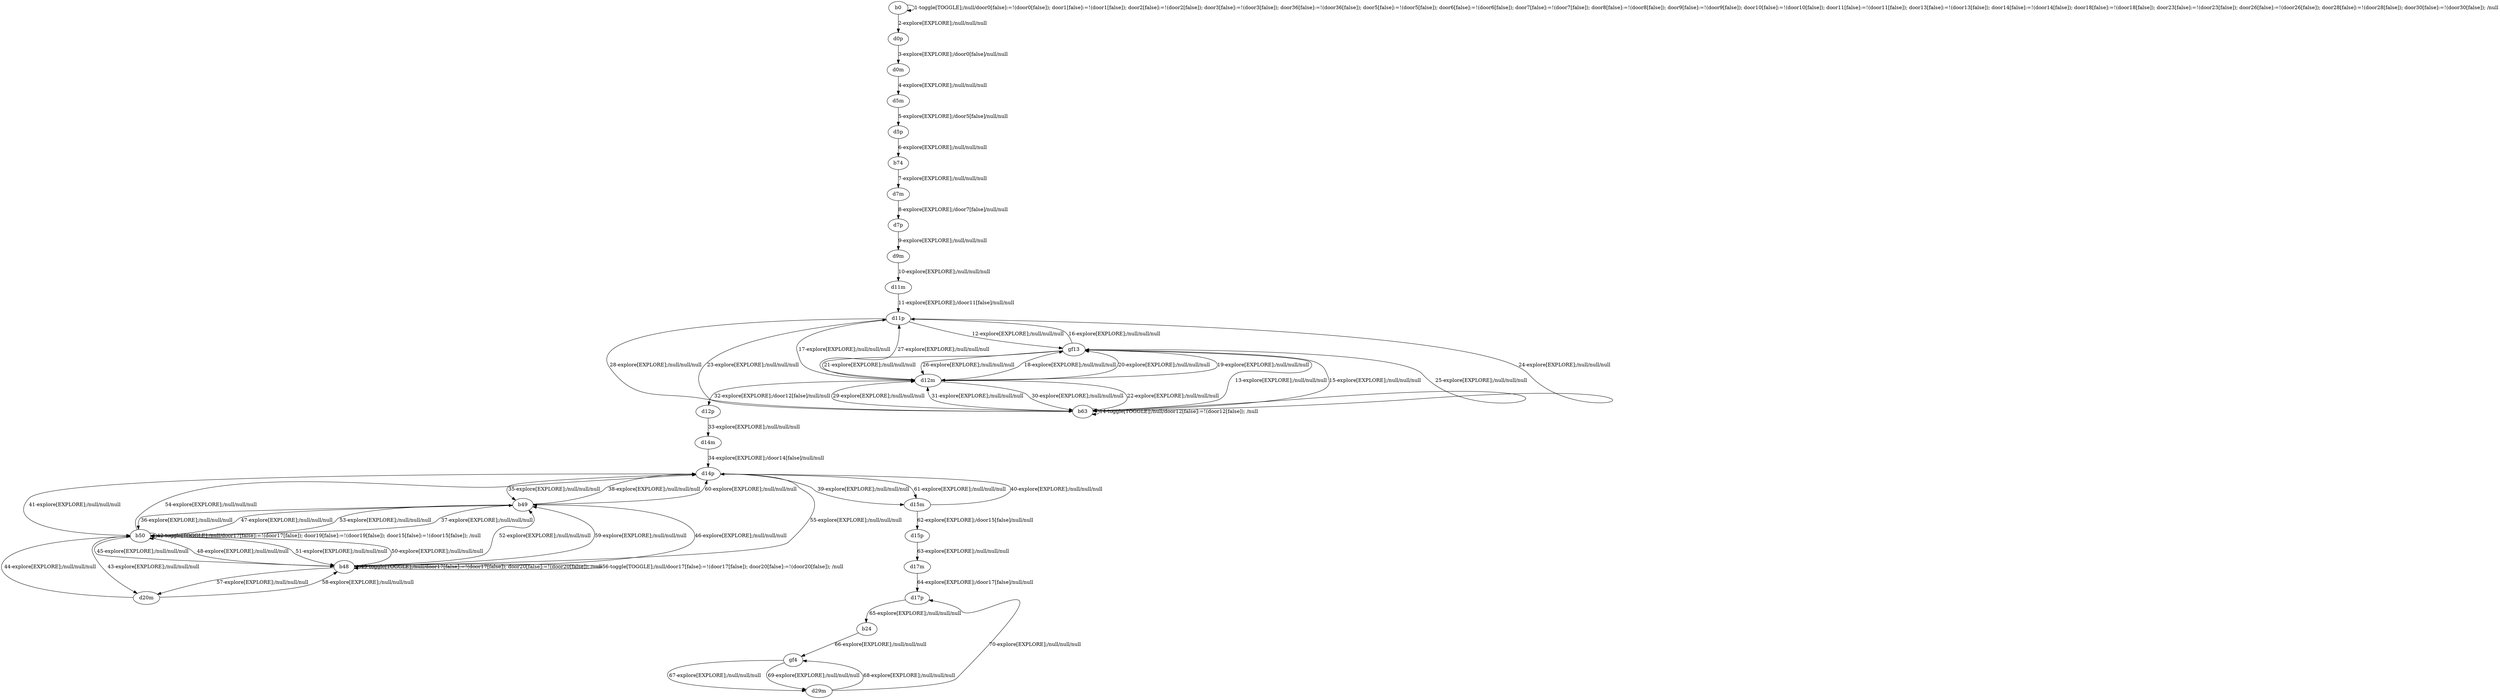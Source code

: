 # Total number of goals covered by this test: 1
# d29m --> d17p

digraph g {
"b0" -> "b0" [label = "1-toggle[TOGGLE];/null/door0[false]:=!(door0[false]); door1[false]:=!(door1[false]); door2[false]:=!(door2[false]); door3[false]:=!(door3[false]); door36[false]:=!(door36[false]); door5[false]:=!(door5[false]); door6[false]:=!(door6[false]); door7[false]:=!(door7[false]); door8[false]:=!(door8[false]); door9[false]:=!(door9[false]); door10[false]:=!(door10[false]); door11[false]:=!(door11[false]); door13[false]:=!(door13[false]); door14[false]:=!(door14[false]); door18[false]:=!(door18[false]); door23[false]:=!(door23[false]); door26[false]:=!(door26[false]); door28[false]:=!(door28[false]); door30[false]:=!(door30[false]); /null"];
"b0" -> "d0p" [label = "2-explore[EXPLORE];/null/null/null"];
"d0p" -> "d0m" [label = "3-explore[EXPLORE];/door0[false]/null/null"];
"d0m" -> "d5m" [label = "4-explore[EXPLORE];/null/null/null"];
"d5m" -> "d5p" [label = "5-explore[EXPLORE];/door5[false]/null/null"];
"d5p" -> "b74" [label = "6-explore[EXPLORE];/null/null/null"];
"b74" -> "d7m" [label = "7-explore[EXPLORE];/null/null/null"];
"d7m" -> "d7p" [label = "8-explore[EXPLORE];/door7[false]/null/null"];
"d7p" -> "d9m" [label = "9-explore[EXPLORE];/null/null/null"];
"d9m" -> "d11m" [label = "10-explore[EXPLORE];/null/null/null"];
"d11m" -> "d11p" [label = "11-explore[EXPLORE];/door11[false]/null/null"];
"d11p" -> "gf13" [label = "12-explore[EXPLORE];/null/null/null"];
"gf13" -> "b63" [label = "13-explore[EXPLORE];/null/null/null"];
"b63" -> "b63" [label = "14-toggle[TOGGLE];/null/door12[false]:=!(door12[false]); /null"];
"b63" -> "gf13" [label = "15-explore[EXPLORE];/null/null/null"];
"gf13" -> "d11p" [label = "16-explore[EXPLORE];/null/null/null"];
"d11p" -> "d12m" [label = "17-explore[EXPLORE];/null/null/null"];
"d12m" -> "gf13" [label = "18-explore[EXPLORE];/null/null/null"];
"gf13" -> "d12m" [label = "19-explore[EXPLORE];/null/null/null"];
"d12m" -> "gf13" [label = "20-explore[EXPLORE];/null/null/null"];
"gf13" -> "d12m" [label = "21-explore[EXPLORE];/null/null/null"];
"d12m" -> "b63" [label = "22-explore[EXPLORE];/null/null/null"];
"b63" -> "d11p" [label = "23-explore[EXPLORE];/null/null/null"];
"d11p" -> "b63" [label = "24-explore[EXPLORE];/null/null/null"];
"b63" -> "gf13" [label = "25-explore[EXPLORE];/null/null/null"];
"gf13" -> "d12m" [label = "26-explore[EXPLORE];/null/null/null"];
"d12m" -> "d11p" [label = "27-explore[EXPLORE];/null/null/null"];
"d11p" -> "b63" [label = "28-explore[EXPLORE];/null/null/null"];
"b63" -> "d12m" [label = "29-explore[EXPLORE];/null/null/null"];
"d12m" -> "b63" [label = "30-explore[EXPLORE];/null/null/null"];
"b63" -> "d12m" [label = "31-explore[EXPLORE];/null/null/null"];
"d12m" -> "d12p" [label = "32-explore[EXPLORE];/door12[false]/null/null"];
"d12p" -> "d14m" [label = "33-explore[EXPLORE];/null/null/null"];
"d14m" -> "d14p" [label = "34-explore[EXPLORE];/door14[false]/null/null"];
"d14p" -> "b49" [label = "35-explore[EXPLORE];/null/null/null"];
"b49" -> "b50" [label = "36-explore[EXPLORE];/null/null/null"];
"b50" -> "b49" [label = "37-explore[EXPLORE];/null/null/null"];
"b49" -> "d14p" [label = "38-explore[EXPLORE];/null/null/null"];
"d14p" -> "d15m" [label = "39-explore[EXPLORE];/null/null/null"];
"d15m" -> "d14p" [label = "40-explore[EXPLORE];/null/null/null"];
"d14p" -> "b50" [label = "41-explore[EXPLORE];/null/null/null"];
"b50" -> "b50" [label = "42-toggle[TOGGLE];/null/door17[false]:=!(door17[false]); door19[false]:=!(door19[false]); door15[false]:=!(door15[false]); /null"];
"b50" -> "d20m" [label = "43-explore[EXPLORE];/null/null/null"];
"d20m" -> "b50" [label = "44-explore[EXPLORE];/null/null/null"];
"b50" -> "b48" [label = "45-explore[EXPLORE];/null/null/null"];
"b48" -> "b49" [label = "46-explore[EXPLORE];/null/null/null"];
"b49" -> "b50" [label = "47-explore[EXPLORE];/null/null/null"];
"b50" -> "b48" [label = "48-explore[EXPLORE];/null/null/null"];
"b48" -> "b48" [label = "49-toggle[TOGGLE];/null/door17[false]:=!(door17[false]); door20[false]:=!(door20[false]); /null"];
"b48" -> "b50" [label = "50-explore[EXPLORE];/null/null/null"];
"b50" -> "b48" [label = "51-explore[EXPLORE];/null/null/null"];
"b48" -> "b49" [label = "52-explore[EXPLORE];/null/null/null"];
"b49" -> "b50" [label = "53-explore[EXPLORE];/null/null/null"];
"b50" -> "d14p" [label = "54-explore[EXPLORE];/null/null/null"];
"d14p" -> "b48" [label = "55-explore[EXPLORE];/null/null/null"];
"b48" -> "b48" [label = "56-toggle[TOGGLE];/null/door17[false]:=!(door17[false]); door20[false]:=!(door20[false]); /null"];
"b48" -> "d20m" [label = "57-explore[EXPLORE];/null/null/null"];
"d20m" -> "b48" [label = "58-explore[EXPLORE];/null/null/null"];
"b48" -> "b49" [label = "59-explore[EXPLORE];/null/null/null"];
"b49" -> "d14p" [label = "60-explore[EXPLORE];/null/null/null"];
"d14p" -> "d15m" [label = "61-explore[EXPLORE];/null/null/null"];
"d15m" -> "d15p" [label = "62-explore[EXPLORE];/door15[false]/null/null"];
"d15p" -> "d17m" [label = "63-explore[EXPLORE];/null/null/null"];
"d17m" -> "d17p" [label = "64-explore[EXPLORE];/door17[false]/null/null"];
"d17p" -> "b24" [label = "65-explore[EXPLORE];/null/null/null"];
"b24" -> "gf4" [label = "66-explore[EXPLORE];/null/null/null"];
"gf4" -> "d29m" [label = "67-explore[EXPLORE];/null/null/null"];
"d29m" -> "gf4" [label = "68-explore[EXPLORE];/null/null/null"];
"gf4" -> "d29m" [label = "69-explore[EXPLORE];/null/null/null"];
"d29m" -> "d17p" [label = "70-explore[EXPLORE];/null/null/null"];
}